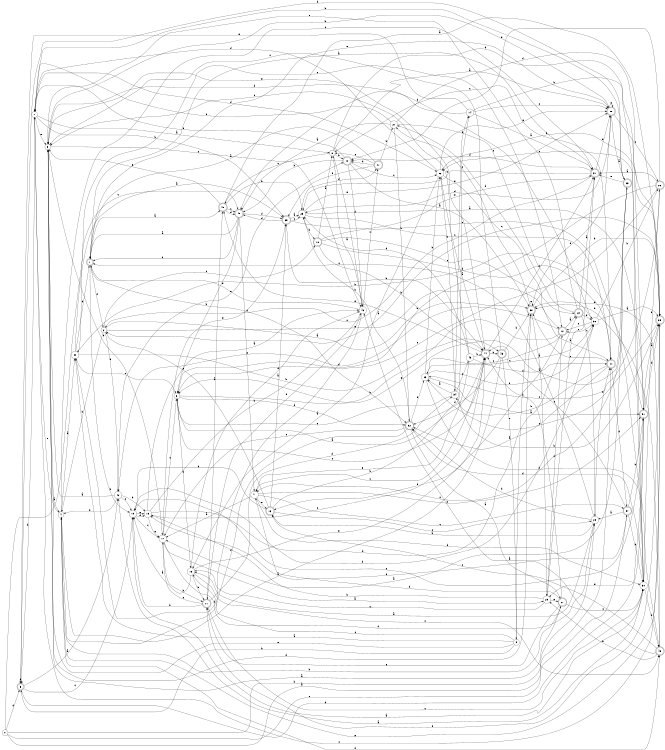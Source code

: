 digraph n43_3 {
__start0 [label="" shape="none"];

rankdir=LR;
size="8,5";

s0 [style="filled", color="black", fillcolor="white" shape="circle", label="0"];
s1 [style="rounded,filled", color="black", fillcolor="white" shape="doublecircle", label="1"];
s2 [style="filled", color="black", fillcolor="white" shape="circle", label="2"];
s3 [style="filled", color="black", fillcolor="white" shape="circle", label="3"];
s4 [style="filled", color="black", fillcolor="white" shape="circle", label="4"];
s5 [style="rounded,filled", color="black", fillcolor="white" shape="doublecircle", label="5"];
s6 [style="filled", color="black", fillcolor="white" shape="circle", label="6"];
s7 [style="filled", color="black", fillcolor="white" shape="circle", label="7"];
s8 [style="filled", color="black", fillcolor="white" shape="circle", label="8"];
s9 [style="filled", color="black", fillcolor="white" shape="circle", label="9"];
s10 [style="rounded,filled", color="black", fillcolor="white" shape="doublecircle", label="10"];
s11 [style="rounded,filled", color="black", fillcolor="white" shape="doublecircle", label="11"];
s12 [style="rounded,filled", color="black", fillcolor="white" shape="doublecircle", label="12"];
s13 [style="rounded,filled", color="black", fillcolor="white" shape="doublecircle", label="13"];
s14 [style="filled", color="black", fillcolor="white" shape="circle", label="14"];
s15 [style="filled", color="black", fillcolor="white" shape="circle", label="15"];
s16 [style="filled", color="black", fillcolor="white" shape="circle", label="16"];
s17 [style="filled", color="black", fillcolor="white" shape="circle", label="17"];
s18 [style="rounded,filled", color="black", fillcolor="white" shape="doublecircle", label="18"];
s19 [style="filled", color="black", fillcolor="white" shape="circle", label="19"];
s20 [style="rounded,filled", color="black", fillcolor="white" shape="doublecircle", label="20"];
s21 [style="filled", color="black", fillcolor="white" shape="circle", label="21"];
s22 [style="rounded,filled", color="black", fillcolor="white" shape="doublecircle", label="22"];
s23 [style="rounded,filled", color="black", fillcolor="white" shape="doublecircle", label="23"];
s24 [style="rounded,filled", color="black", fillcolor="white" shape="doublecircle", label="24"];
s25 [style="filled", color="black", fillcolor="white" shape="circle", label="25"];
s26 [style="rounded,filled", color="black", fillcolor="white" shape="doublecircle", label="26"];
s27 [style="rounded,filled", color="black", fillcolor="white" shape="doublecircle", label="27"];
s28 [style="filled", color="black", fillcolor="white" shape="circle", label="28"];
s29 [style="filled", color="black", fillcolor="white" shape="circle", label="29"];
s30 [style="filled", color="black", fillcolor="white" shape="circle", label="30"];
s31 [style="rounded,filled", color="black", fillcolor="white" shape="doublecircle", label="31"];
s32 [style="filled", color="black", fillcolor="white" shape="circle", label="32"];
s33 [style="filled", color="black", fillcolor="white" shape="circle", label="33"];
s34 [style="filled", color="black", fillcolor="white" shape="circle", label="34"];
s35 [style="rounded,filled", color="black", fillcolor="white" shape="doublecircle", label="35"];
s36 [style="filled", color="black", fillcolor="white" shape="circle", label="36"];
s37 [style="rounded,filled", color="black", fillcolor="white" shape="doublecircle", label="37"];
s38 [style="rounded,filled", color="black", fillcolor="white" shape="doublecircle", label="38"];
s39 [style="rounded,filled", color="black", fillcolor="white" shape="doublecircle", label="39"];
s40 [style="rounded,filled", color="black", fillcolor="white" shape="doublecircle", label="40"];
s41 [style="filled", color="black", fillcolor="white" shape="circle", label="41"];
s42 [style="filled", color="black", fillcolor="white" shape="circle", label="42"];
s43 [style="filled", color="black", fillcolor="white" shape="circle", label="43"];
s44 [style="rounded,filled", color="black", fillcolor="white" shape="doublecircle", label="44"];
s45 [style="rounded,filled", color="black", fillcolor="white" shape="doublecircle", label="45"];
s46 [style="filled", color="black", fillcolor="white" shape="circle", label="46"];
s47 [style="rounded,filled", color="black", fillcolor="white" shape="doublecircle", label="47"];
s48 [style="rounded,filled", color="black", fillcolor="white" shape="doublecircle", label="48"];
s49 [style="rounded,filled", color="black", fillcolor="white" shape="doublecircle", label="49"];
s50 [style="filled", color="black", fillcolor="white" shape="circle", label="50"];
s51 [style="rounded,filled", color="black", fillcolor="white" shape="doublecircle", label="51"];
s52 [style="rounded,filled", color="black", fillcolor="white" shape="doublecircle", label="52"];
s0 -> s24 [label="a"];
s0 -> s28 [label="b"];
s0 -> s48 [label="c"];
s0 -> s5 [label="d"];
s0 -> s37 [label="e"];
s1 -> s40 [label="a"];
s1 -> s19 [label="b"];
s1 -> s52 [label="c"];
s1 -> s2 [label="d"];
s1 -> s20 [label="e"];
s2 -> s38 [label="a"];
s2 -> s4 [label="b"];
s2 -> s18 [label="c"];
s2 -> s42 [label="d"];
s2 -> s24 [label="e"];
s3 -> s4 [label="a"];
s3 -> s17 [label="b"];
s3 -> s46 [label="c"];
s3 -> s38 [label="d"];
s3 -> s44 [label="e"];
s4 -> s50 [label="a"];
s4 -> s27 [label="b"];
s4 -> s31 [label="c"];
s4 -> s45 [label="d"];
s4 -> s7 [label="e"];
s5 -> s42 [label="a"];
s5 -> s7 [label="b"];
s5 -> s19 [label="c"];
s5 -> s51 [label="d"];
s5 -> s5 [label="e"];
s6 -> s44 [label="a"];
s6 -> s16 [label="b"];
s6 -> s44 [label="c"];
s6 -> s52 [label="d"];
s6 -> s23 [label="e"];
s7 -> s8 [label="a"];
s7 -> s39 [label="b"];
s7 -> s35 [label="c"];
s7 -> s32 [label="d"];
s7 -> s3 [label="e"];
s8 -> s20 [label="a"];
s8 -> s10 [label="b"];
s8 -> s40 [label="c"];
s8 -> s51 [label="d"];
s8 -> s46 [label="e"];
s9 -> s50 [label="a"];
s9 -> s5 [label="b"];
s9 -> s16 [label="c"];
s9 -> s38 [label="d"];
s9 -> s3 [label="e"];
s10 -> s38 [label="a"];
s10 -> s48 [label="b"];
s10 -> s32 [label="c"];
s10 -> s46 [label="d"];
s10 -> s7 [label="e"];
s11 -> s40 [label="a"];
s11 -> s19 [label="b"];
s11 -> s30 [label="c"];
s11 -> s34 [label="d"];
s11 -> s17 [label="e"];
s12 -> s22 [label="a"];
s12 -> s6 [label="b"];
s12 -> s33 [label="c"];
s12 -> s42 [label="d"];
s12 -> s13 [label="e"];
s13 -> s39 [label="a"];
s13 -> s14 [label="b"];
s13 -> s28 [label="c"];
s13 -> s19 [label="d"];
s13 -> s2 [label="e"];
s14 -> s31 [label="a"];
s14 -> s30 [label="b"];
s14 -> s20 [label="c"];
s14 -> s3 [label="d"];
s14 -> s5 [label="e"];
s15 -> s46 [label="a"];
s15 -> s46 [label="b"];
s15 -> s44 [label="c"];
s15 -> s22 [label="d"];
s15 -> s17 [label="e"];
s16 -> s19 [label="a"];
s16 -> s11 [label="b"];
s16 -> s45 [label="c"];
s16 -> s46 [label="d"];
s16 -> s44 [label="e"];
s17 -> s25 [label="a"];
s17 -> s11 [label="b"];
s17 -> s6 [label="c"];
s17 -> s28 [label="d"];
s17 -> s39 [label="e"];
s18 -> s8 [label="a"];
s18 -> s44 [label="b"];
s18 -> s22 [label="c"];
s18 -> s24 [label="d"];
s18 -> s31 [label="e"];
s19 -> s30 [label="a"];
s19 -> s36 [label="b"];
s19 -> s17 [label="c"];
s19 -> s15 [label="d"];
s19 -> s15 [label="e"];
s20 -> s23 [label="a"];
s20 -> s3 [label="b"];
s20 -> s26 [label="c"];
s20 -> s29 [label="d"];
s20 -> s20 [label="e"];
s21 -> s48 [label="a"];
s21 -> s52 [label="b"];
s21 -> s36 [label="c"];
s21 -> s35 [label="d"];
s21 -> s7 [label="e"];
s22 -> s31 [label="a"];
s22 -> s36 [label="b"];
s22 -> s28 [label="c"];
s22 -> s21 [label="d"];
s22 -> s3 [label="e"];
s23 -> s17 [label="a"];
s23 -> s7 [label="b"];
s23 -> s41 [label="c"];
s23 -> s5 [label="d"];
s23 -> s31 [label="e"];
s24 -> s52 [label="a"];
s24 -> s34 [label="b"];
s24 -> s8 [label="c"];
s24 -> s37 [label="d"];
s24 -> s38 [label="e"];
s25 -> s31 [label="a"];
s25 -> s15 [label="b"];
s25 -> s16 [label="c"];
s25 -> s12 [label="d"];
s25 -> s27 [label="e"];
s26 -> s31 [label="a"];
s26 -> s6 [label="b"];
s26 -> s33 [label="c"];
s26 -> s10 [label="d"];
s26 -> s6 [label="e"];
s27 -> s3 [label="a"];
s27 -> s44 [label="b"];
s27 -> s30 [label="c"];
s27 -> s41 [label="d"];
s27 -> s11 [label="e"];
s28 -> s16 [label="a"];
s28 -> s13 [label="b"];
s28 -> s1 [label="c"];
s28 -> s52 [label="d"];
s28 -> s24 [label="e"];
s29 -> s51 [label="a"];
s29 -> s18 [label="b"];
s29 -> s24 [label="c"];
s29 -> s47 [label="d"];
s29 -> s20 [label="e"];
s30 -> s42 [label="a"];
s30 -> s45 [label="b"];
s30 -> s32 [label="c"];
s30 -> s52 [label="d"];
s30 -> s26 [label="e"];
s31 -> s1 [label="a"];
s31 -> s29 [label="b"];
s31 -> s2 [label="c"];
s31 -> s10 [label="d"];
s31 -> s20 [label="e"];
s32 -> s16 [label="a"];
s32 -> s34 [label="b"];
s32 -> s12 [label="c"];
s32 -> s7 [label="d"];
s32 -> s20 [label="e"];
s33 -> s51 [label="a"];
s33 -> s32 [label="b"];
s33 -> s36 [label="c"];
s33 -> s45 [label="d"];
s33 -> s36 [label="e"];
s34 -> s33 [label="a"];
s34 -> s35 [label="b"];
s34 -> s43 [label="c"];
s34 -> s14 [label="d"];
s34 -> s6 [label="e"];
s35 -> s2 [label="a"];
s35 -> s32 [label="b"];
s35 -> s33 [label="c"];
s35 -> s11 [label="d"];
s35 -> s4 [label="e"];
s36 -> s35 [label="a"];
s36 -> s26 [label="b"];
s36 -> s12 [label="c"];
s36 -> s48 [label="d"];
s36 -> s12 [label="e"];
s37 -> s28 [label="a"];
s37 -> s51 [label="b"];
s37 -> s44 [label="c"];
s37 -> s30 [label="d"];
s37 -> s15 [label="e"];
s38 -> s25 [label="a"];
s38 -> s35 [label="b"];
s38 -> s21 [label="c"];
s38 -> s20 [label="d"];
s38 -> s38 [label="e"];
s39 -> s29 [label="a"];
s39 -> s44 [label="b"];
s39 -> s29 [label="c"];
s39 -> s48 [label="d"];
s39 -> s30 [label="e"];
s40 -> s35 [label="a"];
s40 -> s29 [label="b"];
s40 -> s48 [label="c"];
s40 -> s48 [label="d"];
s40 -> s3 [label="e"];
s41 -> s17 [label="a"];
s41 -> s51 [label="b"];
s41 -> s37 [label="c"];
s41 -> s30 [label="d"];
s41 -> s13 [label="e"];
s42 -> s3 [label="a"];
s42 -> s15 [label="b"];
s42 -> s19 [label="c"];
s42 -> s4 [label="d"];
s42 -> s10 [label="e"];
s43 -> s24 [label="a"];
s43 -> s44 [label="b"];
s43 -> s3 [label="c"];
s43 -> s29 [label="d"];
s43 -> s41 [label="e"];
s44 -> s32 [label="a"];
s44 -> s49 [label="b"];
s44 -> s41 [label="c"];
s44 -> s31 [label="d"];
s44 -> s40 [label="e"];
s45 -> s46 [label="a"];
s45 -> s25 [label="b"];
s45 -> s13 [label="c"];
s45 -> s38 [label="d"];
s45 -> s38 [label="e"];
s46 -> s8 [label="a"];
s46 -> s50 [label="b"];
s46 -> s47 [label="c"];
s46 -> s1 [label="d"];
s46 -> s11 [label="e"];
s47 -> s1 [label="a"];
s47 -> s21 [label="b"];
s47 -> s8 [label="c"];
s47 -> s10 [label="d"];
s47 -> s39 [label="e"];
s48 -> s1 [label="a"];
s48 -> s6 [label="b"];
s48 -> s1 [label="c"];
s48 -> s39 [label="d"];
s48 -> s41 [label="e"];
s49 -> s4 [label="a"];
s49 -> s38 [label="b"];
s49 -> s3 [label="c"];
s49 -> s52 [label="d"];
s49 -> s9 [label="e"];
s50 -> s39 [label="a"];
s50 -> s49 [label="b"];
s50 -> s12 [label="c"];
s50 -> s1 [label="d"];
s50 -> s6 [label="e"];
s51 -> s35 [label="a"];
s51 -> s50 [label="b"];
s51 -> s19 [label="c"];
s51 -> s35 [label="d"];
s51 -> s25 [label="e"];
s52 -> s27 [label="a"];
s52 -> s29 [label="b"];
s52 -> s17 [label="c"];
s52 -> s4 [label="d"];
s52 -> s33 [label="e"];

}